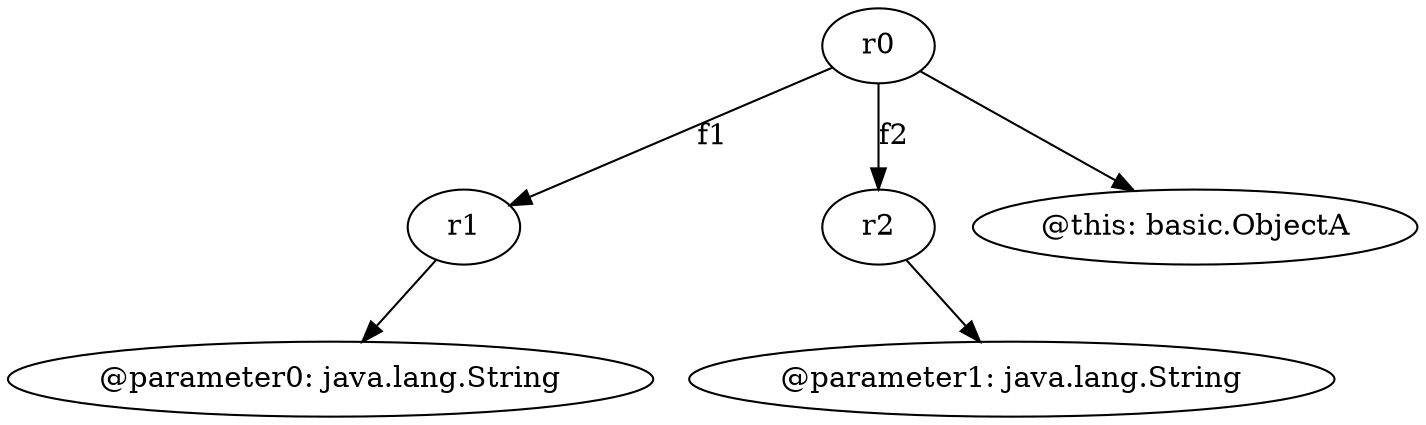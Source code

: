 digraph g {
0[label="r1"]
1[label="@parameter0: java.lang.String"]
0->1[label=""]
2[label="r2"]
3[label="@parameter1: java.lang.String"]
2->3[label=""]
4[label="r0"]
4->2[label="f2"]
4->0[label="f1"]
5[label="@this: basic.ObjectA"]
4->5[label=""]
}